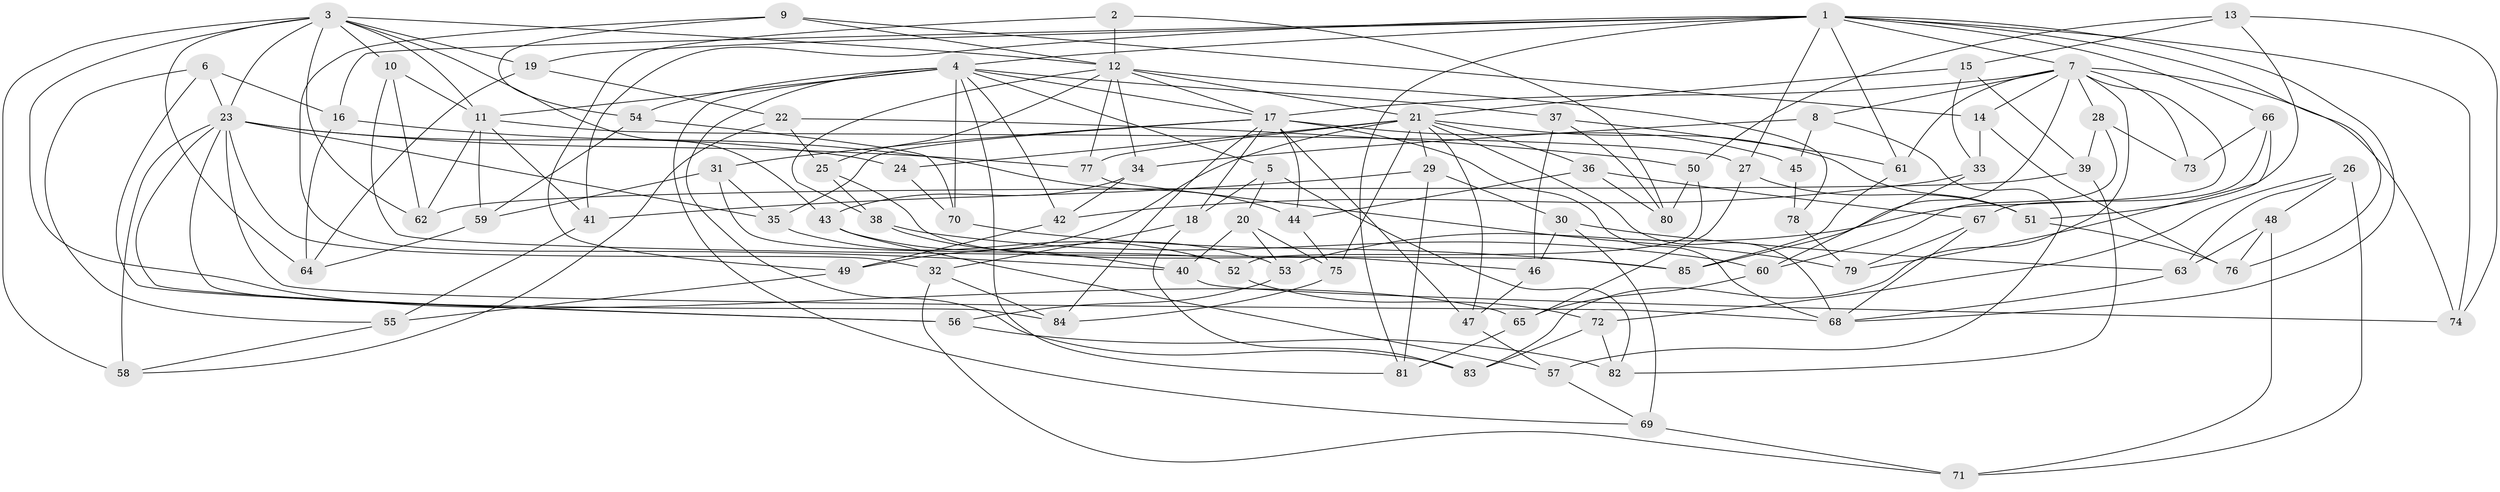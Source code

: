 // original degree distribution, {4: 1.0}
// Generated by graph-tools (version 1.1) at 2025/54/03/04/25 22:54:04]
// undirected, 85 vertices, 197 edges
graph export_dot {
  node [color=gray90,style=filled];
  1;
  2;
  3;
  4;
  5;
  6;
  7;
  8;
  9;
  10;
  11;
  12;
  13;
  14;
  15;
  16;
  17;
  18;
  19;
  20;
  21;
  22;
  23;
  24;
  25;
  26;
  27;
  28;
  29;
  30;
  31;
  32;
  33;
  34;
  35;
  36;
  37;
  38;
  39;
  40;
  41;
  42;
  43;
  44;
  45;
  46;
  47;
  48;
  49;
  50;
  51;
  52;
  53;
  54;
  55;
  56;
  57;
  58;
  59;
  60;
  61;
  62;
  63;
  64;
  65;
  66;
  67;
  68;
  69;
  70;
  71;
  72;
  73;
  74;
  75;
  76;
  77;
  78;
  79;
  80;
  81;
  82;
  83;
  84;
  85;
  1 -- 4 [weight=1.0];
  1 -- 7 [weight=1.0];
  1 -- 16 [weight=1.0];
  1 -- 19 [weight=1.0];
  1 -- 27 [weight=1.0];
  1 -- 41 [weight=1.0];
  1 -- 61 [weight=1.0];
  1 -- 66 [weight=1.0];
  1 -- 68 [weight=1.0];
  1 -- 74 [weight=1.0];
  1 -- 76 [weight=1.0];
  1 -- 81 [weight=1.0];
  2 -- 12 [weight=2.0];
  2 -- 49 [weight=1.0];
  2 -- 80 [weight=1.0];
  3 -- 10 [weight=1.0];
  3 -- 11 [weight=1.0];
  3 -- 12 [weight=1.0];
  3 -- 19 [weight=1.0];
  3 -- 23 [weight=1.0];
  3 -- 43 [weight=1.0];
  3 -- 58 [weight=1.0];
  3 -- 62 [weight=1.0];
  3 -- 64 [weight=1.0];
  3 -- 65 [weight=1.0];
  4 -- 5 [weight=1.0];
  4 -- 11 [weight=2.0];
  4 -- 17 [weight=1.0];
  4 -- 37 [weight=1.0];
  4 -- 42 [weight=1.0];
  4 -- 54 [weight=1.0];
  4 -- 69 [weight=1.0];
  4 -- 70 [weight=1.0];
  4 -- 81 [weight=1.0];
  4 -- 83 [weight=1.0];
  5 -- 18 [weight=1.0];
  5 -- 20 [weight=1.0];
  5 -- 82 [weight=1.0];
  6 -- 16 [weight=1.0];
  6 -- 23 [weight=1.0];
  6 -- 55 [weight=1.0];
  6 -- 56 [weight=1.0];
  7 -- 8 [weight=1.0];
  7 -- 14 [weight=1.0];
  7 -- 17 [weight=1.0];
  7 -- 28 [weight=1.0];
  7 -- 53 [weight=1.0];
  7 -- 61 [weight=1.0];
  7 -- 73 [weight=2.0];
  7 -- 74 [weight=1.0];
  7 -- 83 [weight=1.0];
  7 -- 85 [weight=1.0];
  8 -- 34 [weight=1.0];
  8 -- 45 [weight=1.0];
  8 -- 57 [weight=1.0];
  9 -- 12 [weight=1.0];
  9 -- 14 [weight=1.0];
  9 -- 40 [weight=1.0];
  9 -- 54 [weight=1.0];
  10 -- 11 [weight=1.0];
  10 -- 62 [weight=1.0];
  10 -- 85 [weight=1.0];
  11 -- 27 [weight=1.0];
  11 -- 41 [weight=1.0];
  11 -- 59 [weight=1.0];
  11 -- 62 [weight=1.0];
  12 -- 17 [weight=1.0];
  12 -- 21 [weight=1.0];
  12 -- 25 [weight=1.0];
  12 -- 34 [weight=1.0];
  12 -- 38 [weight=1.0];
  12 -- 77 [weight=1.0];
  12 -- 78 [weight=2.0];
  13 -- 15 [weight=1.0];
  13 -- 50 [weight=1.0];
  13 -- 51 [weight=1.0];
  13 -- 74 [weight=1.0];
  14 -- 33 [weight=1.0];
  14 -- 76 [weight=1.0];
  15 -- 21 [weight=1.0];
  15 -- 33 [weight=1.0];
  15 -- 39 [weight=1.0];
  16 -- 44 [weight=1.0];
  16 -- 64 [weight=1.0];
  17 -- 18 [weight=1.0];
  17 -- 31 [weight=1.0];
  17 -- 35 [weight=1.0];
  17 -- 44 [weight=1.0];
  17 -- 45 [weight=2.0];
  17 -- 47 [weight=1.0];
  17 -- 68 [weight=1.0];
  17 -- 84 [weight=1.0];
  18 -- 32 [weight=1.0];
  18 -- 83 [weight=1.0];
  19 -- 22 [weight=1.0];
  19 -- 64 [weight=1.0];
  20 -- 40 [weight=1.0];
  20 -- 53 [weight=1.0];
  20 -- 75 [weight=1.0];
  21 -- 24 [weight=2.0];
  21 -- 29 [weight=1.0];
  21 -- 36 [weight=1.0];
  21 -- 47 [weight=1.0];
  21 -- 49 [weight=1.0];
  21 -- 51 [weight=1.0];
  21 -- 68 [weight=1.0];
  21 -- 75 [weight=1.0];
  21 -- 77 [weight=1.0];
  22 -- 25 [weight=1.0];
  22 -- 50 [weight=1.0];
  22 -- 58 [weight=1.0];
  23 -- 24 [weight=1.0];
  23 -- 32 [weight=1.0];
  23 -- 35 [weight=1.0];
  23 -- 56 [weight=1.0];
  23 -- 58 [weight=1.0];
  23 -- 68 [weight=1.0];
  23 -- 77 [weight=1.0];
  23 -- 84 [weight=1.0];
  24 -- 70 [weight=1.0];
  25 -- 38 [weight=1.0];
  25 -- 46 [weight=1.0];
  26 -- 48 [weight=1.0];
  26 -- 63 [weight=1.0];
  26 -- 71 [weight=1.0];
  26 -- 72 [weight=1.0];
  27 -- 51 [weight=1.0];
  27 -- 65 [weight=1.0];
  28 -- 39 [weight=1.0];
  28 -- 60 [weight=1.0];
  28 -- 73 [weight=1.0];
  29 -- 30 [weight=1.0];
  29 -- 41 [weight=1.0];
  29 -- 81 [weight=1.0];
  30 -- 46 [weight=1.0];
  30 -- 63 [weight=1.0];
  30 -- 69 [weight=1.0];
  31 -- 35 [weight=1.0];
  31 -- 52 [weight=1.0];
  31 -- 59 [weight=1.0];
  32 -- 71 [weight=1.0];
  32 -- 84 [weight=1.0];
  33 -- 42 [weight=1.0];
  33 -- 60 [weight=1.0];
  34 -- 42 [weight=1.0];
  34 -- 43 [weight=1.0];
  35 -- 52 [weight=1.0];
  36 -- 44 [weight=1.0];
  36 -- 67 [weight=1.0];
  36 -- 80 [weight=1.0];
  37 -- 46 [weight=1.0];
  37 -- 61 [weight=1.0];
  37 -- 80 [weight=1.0];
  38 -- 40 [weight=1.0];
  38 -- 60 [weight=1.0];
  39 -- 62 [weight=1.0];
  39 -- 82 [weight=1.0];
  40 -- 74 [weight=1.0];
  41 -- 55 [weight=1.0];
  42 -- 49 [weight=1.0];
  43 -- 53 [weight=1.0];
  43 -- 57 [weight=1.0];
  44 -- 75 [weight=1.0];
  45 -- 78 [weight=1.0];
  46 -- 47 [weight=1.0];
  47 -- 57 [weight=1.0];
  48 -- 63 [weight=1.0];
  48 -- 71 [weight=1.0];
  48 -- 76 [weight=1.0];
  49 -- 55 [weight=1.0];
  50 -- 52 [weight=1.0];
  50 -- 80 [weight=1.0];
  51 -- 76 [weight=1.0];
  52 -- 72 [weight=1.0];
  53 -- 56 [weight=1.0];
  54 -- 59 [weight=1.0];
  54 -- 70 [weight=1.0];
  55 -- 58 [weight=1.0];
  56 -- 82 [weight=1.0];
  57 -- 69 [weight=1.0];
  59 -- 64 [weight=1.0];
  60 -- 65 [weight=1.0];
  61 -- 85 [weight=1.0];
  63 -- 68 [weight=1.0];
  65 -- 81 [weight=1.0];
  66 -- 67 [weight=1.0];
  66 -- 73 [weight=1.0];
  66 -- 79 [weight=1.0];
  67 -- 68 [weight=1.0];
  67 -- 79 [weight=1.0];
  69 -- 71 [weight=1.0];
  70 -- 85 [weight=1.0];
  72 -- 82 [weight=1.0];
  72 -- 83 [weight=1.0];
  75 -- 84 [weight=1.0];
  77 -- 79 [weight=1.0];
  78 -- 79 [weight=1.0];
}
